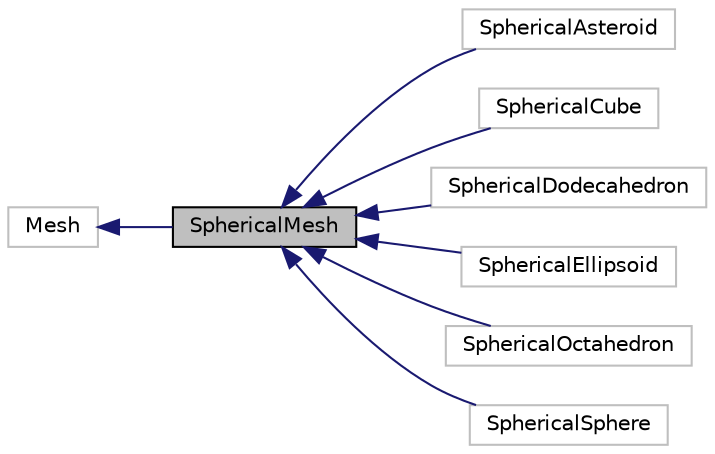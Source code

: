 digraph "SphericalMesh"
{
 // LATEX_PDF_SIZE
  edge [fontname="Helvetica",fontsize="10",labelfontname="Helvetica",labelfontsize="10"];
  node [fontname="Helvetica",fontsize="10",shape=record];
  rankdir="LR";
  Node1 [label="SphericalMesh",height=0.2,width=0.4,color="black", fillcolor="grey75", style="filled", fontcolor="black",tooltip=" "];
  Node2 -> Node1 [dir="back",color="midnightblue",fontsize="10",style="solid",fontname="Helvetica"];
  Node2 [label="Mesh",height=0.2,width=0.4,color="grey75", fillcolor="white", style="filled",URL="$class_mesh.html",tooltip=" "];
  Node1 -> Node3 [dir="back",color="midnightblue",fontsize="10",style="solid",fontname="Helvetica"];
  Node3 [label="SphericalAsteroid",height=0.2,width=0.4,color="grey75", fillcolor="white", style="filled",URL="$class_spherical_asteroid.html",tooltip=" "];
  Node1 -> Node4 [dir="back",color="midnightblue",fontsize="10",style="solid",fontname="Helvetica"];
  Node4 [label="SphericalCube",height=0.2,width=0.4,color="grey75", fillcolor="white", style="filled",URL="$class_spherical_cube.html",tooltip=" "];
  Node1 -> Node5 [dir="back",color="midnightblue",fontsize="10",style="solid",fontname="Helvetica"];
  Node5 [label="SphericalDodecahedron",height=0.2,width=0.4,color="grey75", fillcolor="white", style="filled",URL="$class_spherical_dodecahedron.html",tooltip=" "];
  Node1 -> Node6 [dir="back",color="midnightblue",fontsize="10",style="solid",fontname="Helvetica"];
  Node6 [label="SphericalEllipsoid",height=0.2,width=0.4,color="grey75", fillcolor="white", style="filled",URL="$class_spherical_ellipsoid.html",tooltip=" "];
  Node1 -> Node7 [dir="back",color="midnightblue",fontsize="10",style="solid",fontname="Helvetica"];
  Node7 [label="SphericalOctahedron",height=0.2,width=0.4,color="grey75", fillcolor="white", style="filled",URL="$class_spherical_octahedron.html",tooltip=" "];
  Node1 -> Node8 [dir="back",color="midnightblue",fontsize="10",style="solid",fontname="Helvetica"];
  Node8 [label="SphericalSphere",height=0.2,width=0.4,color="grey75", fillcolor="white", style="filled",URL="$class_spherical_sphere.html",tooltip=" "];
}
